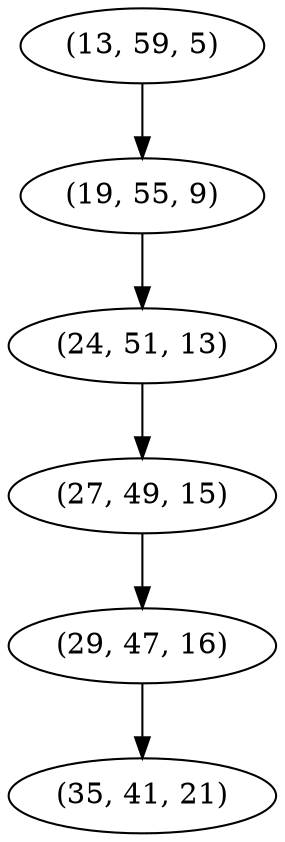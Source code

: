 digraph tree {
    "(13, 59, 5)";
    "(19, 55, 9)";
    "(24, 51, 13)";
    "(27, 49, 15)";
    "(29, 47, 16)";
    "(35, 41, 21)";
    "(13, 59, 5)" -> "(19, 55, 9)";
    "(19, 55, 9)" -> "(24, 51, 13)";
    "(24, 51, 13)" -> "(27, 49, 15)";
    "(27, 49, 15)" -> "(29, 47, 16)";
    "(29, 47, 16)" -> "(35, 41, 21)";
}
